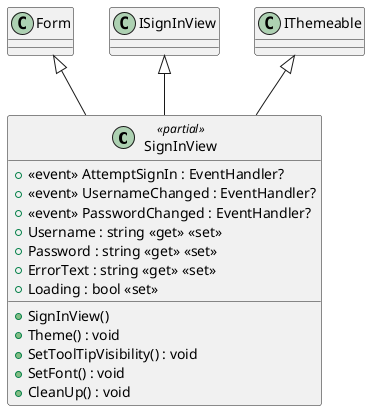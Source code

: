 @startuml
class SignInView <<partial>> {
    +  <<event>> AttemptSignIn : EventHandler? 
    +  <<event>> UsernameChanged : EventHandler? 
    +  <<event>> PasswordChanged : EventHandler? 
    + SignInView()
    + Theme() : void
    + SetToolTipVisibility() : void
    + SetFont() : void
    + Username : string <<get>> <<set>>
    + Password : string <<get>> <<set>>
    + ErrorText : string <<get>> <<set>>
    + Loading : bool <<set>>
    + CleanUp() : void
}
Form <|-- SignInView
ISignInView <|-- SignInView
IThemeable <|-- SignInView
@enduml
